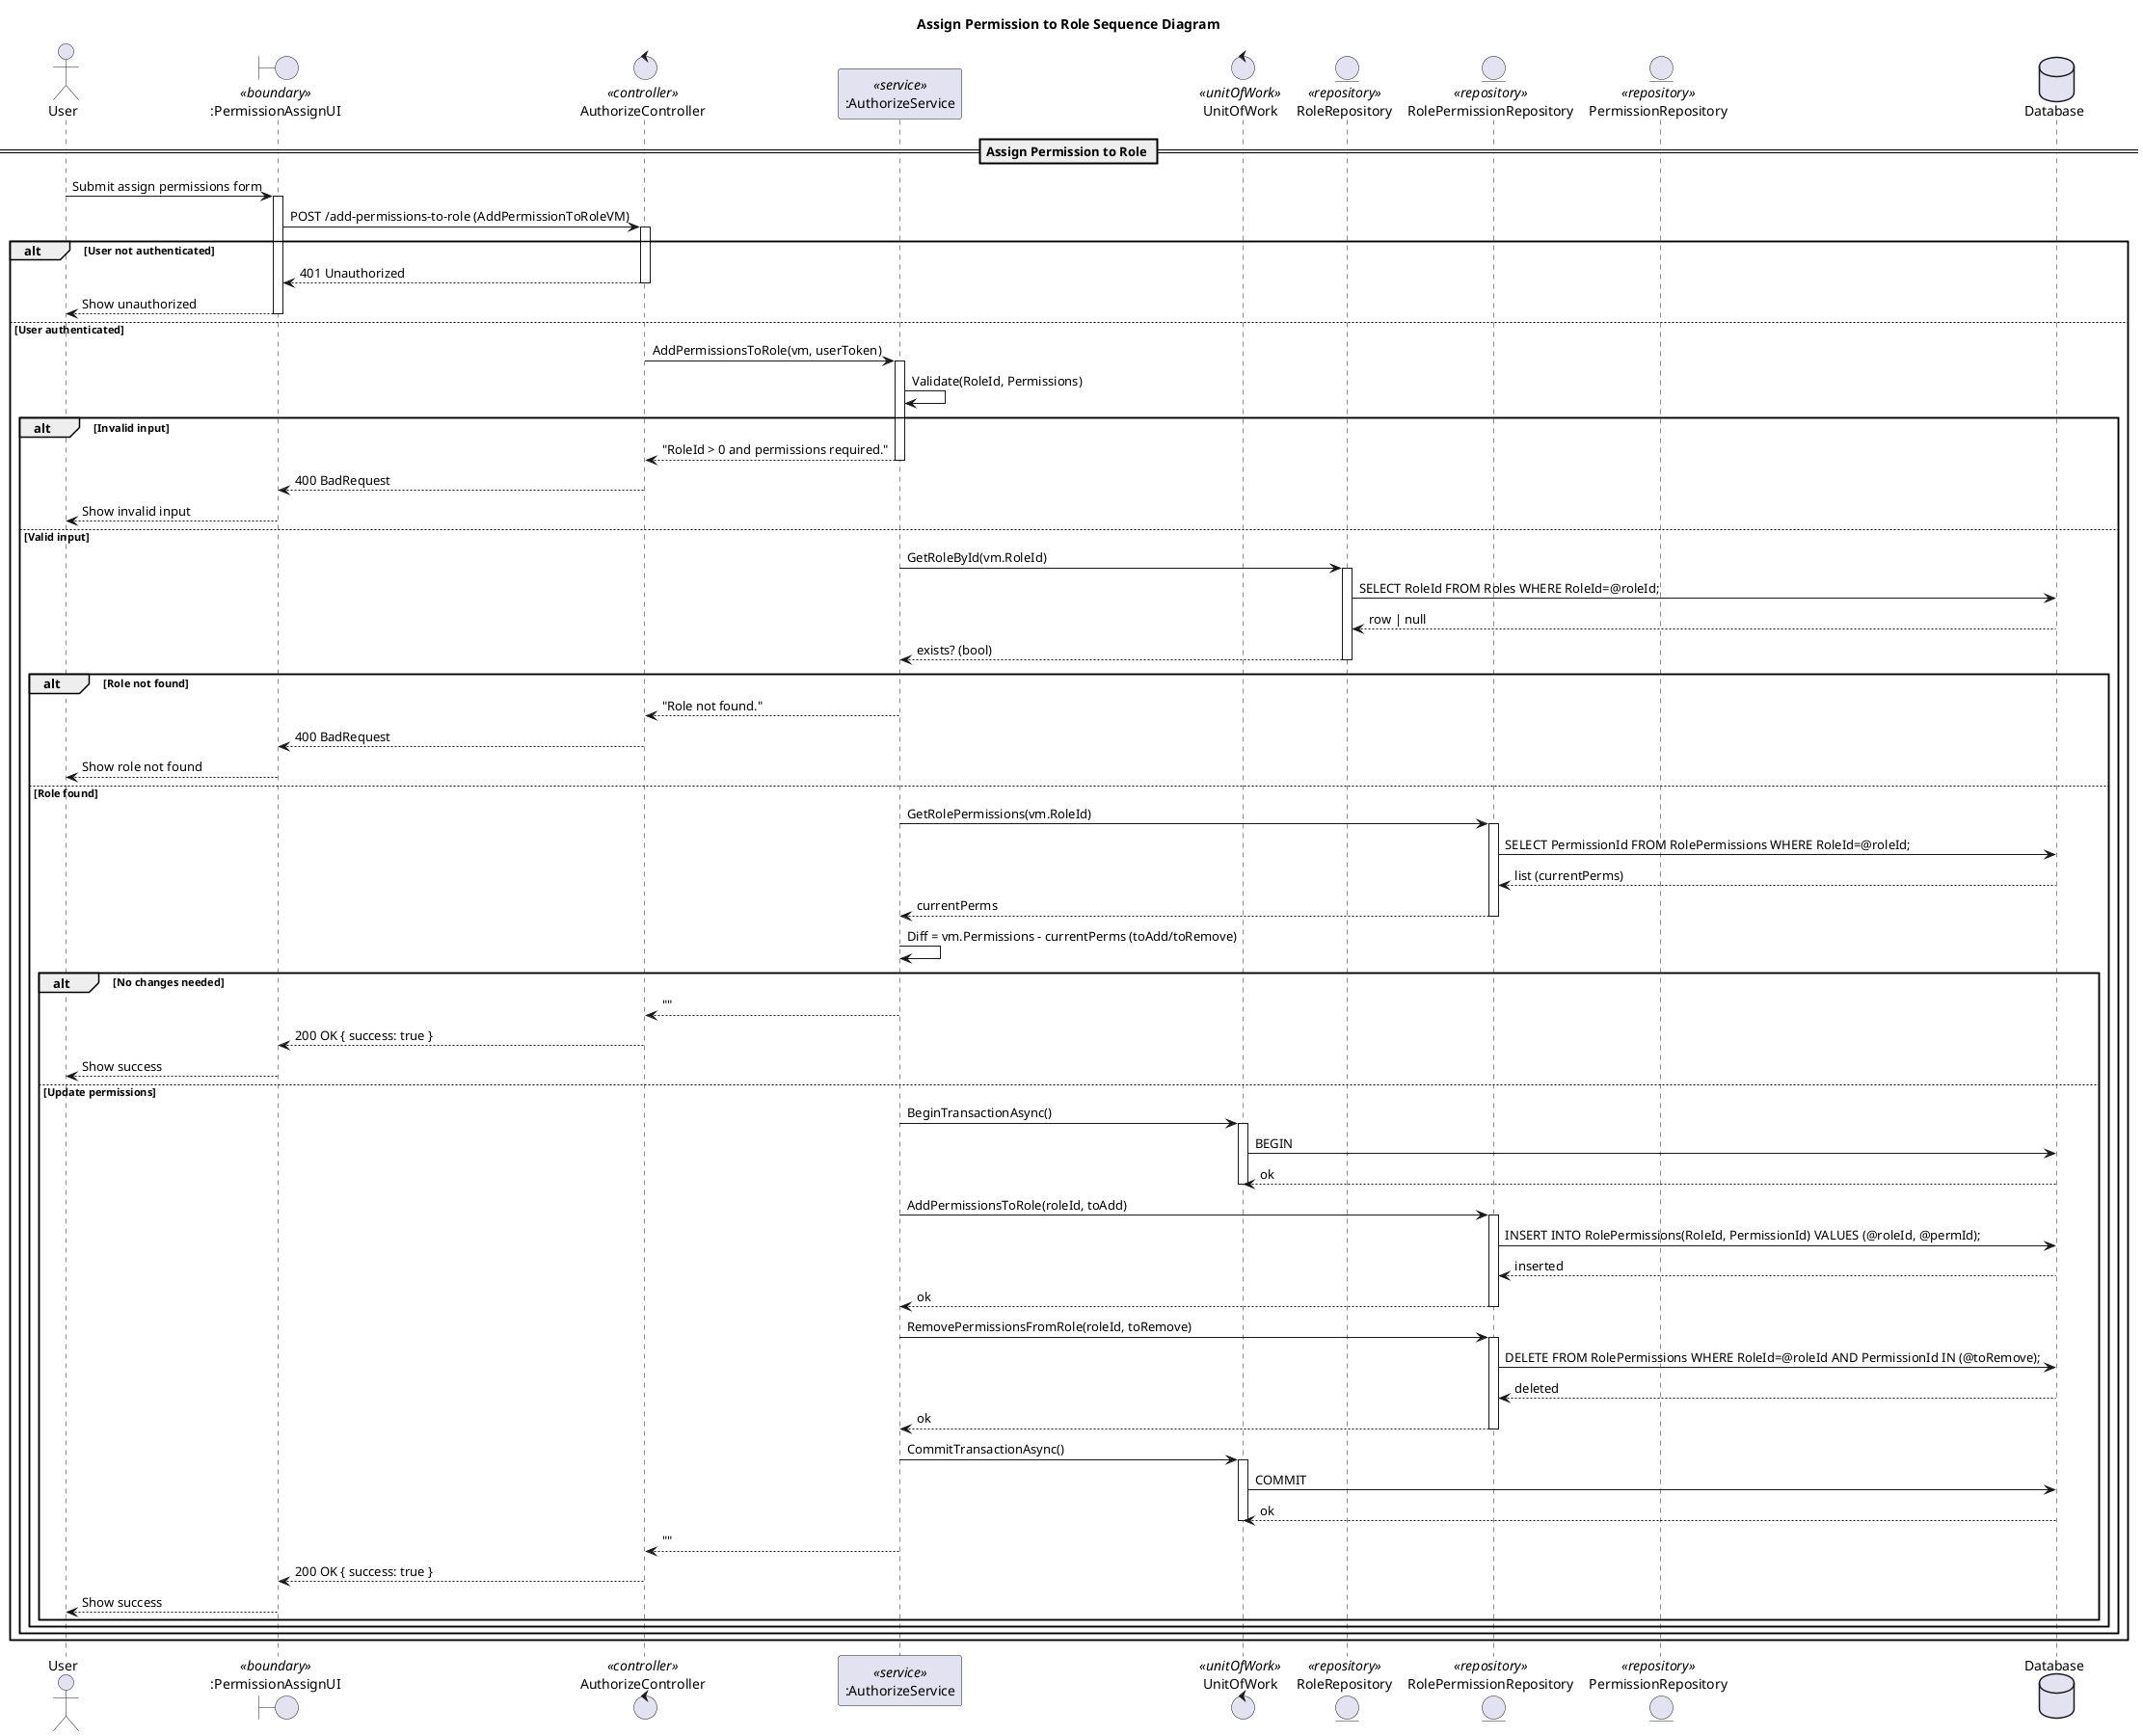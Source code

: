 @startuml
title Assign Permission to Role Sequence Diagram

actor "User" as Client
boundary ":PermissionAssignUI" as UI <<boundary>>
control "AuthorizeController" as Controller <<controller>>
participant ":AuthorizeService" as Service <<service>>
control "UnitOfWork" as UoW <<unitOfWork>>

entity "RoleRepository" as RoleRepo <<repository>>
entity "RolePermissionRepository" as RolePermRepo <<repository>>
entity "PermissionRepository" as PermissionRepo <<repository>>

database "Database" as DB

== Assign Permission to Role ==

Client -> UI: Submit assign permissions form
activate UI
UI -> Controller: POST /add-permissions-to-role (AddPermissionToRoleVM)
activate Controller

alt User not authenticated
  Controller --> UI: 401 Unauthorized
  deactivate Controller
  UI --> Client: Show unauthorized
  deactivate UI
else User authenticated
  Controller -> Service: AddPermissionsToRole(vm, userToken)
  activate Service

  '--- Validate input ---
  Service -> Service: Validate(RoleId, Permissions)
  alt Invalid input
    Service --> Controller: "RoleId > 0 and permissions required."
    deactivate Service
    Controller --> UI: 400 BadRequest
    deactivate Controller
    UI --> Client: Show invalid input
    deactivate UI
  else Valid input
    '--- Ensure role exists ---
    Service -> RoleRepo: GetRoleById(vm.RoleId)
    activate RoleRepo
    RoleRepo -> DB: SELECT RoleId FROM Roles WHERE RoleId=@roleId;
    DB --> RoleRepo: row | null
    RoleRepo --> Service: exists? (bool)
    deactivate RoleRepo

    alt Role not found
      Service --> Controller: "Role not found."
      deactivate Service
      Controller --> UI: 400 BadRequest
      deactivate Controller
      UI --> Client: Show role not found
      deactivate UI
    else Role found
      '--- Load current permissions of the role ---
      Service -> RolePermRepo: GetRolePermissions(vm.RoleId)
      activate RolePermRepo
      RolePermRepo -> DB: SELECT PermissionId FROM RolePermissions WHERE RoleId=@roleId;
      DB --> RolePermRepo: list (currentPerms)
      RolePermRepo --> Service: currentPerms
      deactivate RolePermRepo

      Service -> Service: Diff = vm.Permissions - currentPerms (toAdd/toRemove)

      alt No changes needed
        Service --> Controller: ""
        deactivate Service
        Controller --> UI: 200 OK { success: true }
        deactivate Controller
        UI --> Client: Show success
        deactivate UI
      else Update permissions
        '--- Transaction ---
        Service -> UoW: BeginTransactionAsync()
        activate UoW
        UoW -> DB: BEGIN
        DB --> UoW: ok
        deactivate UoW

        ' Add new permissions
        Service -> RolePermRepo: AddPermissionsToRole(roleId, toAdd)
        activate RolePermRepo
        RolePermRepo -> DB: INSERT INTO RolePermissions(RoleId, PermissionId) VALUES (@roleId, @permId);
        DB --> RolePermRepo: inserted
        RolePermRepo --> Service: ok
        deactivate RolePermRepo

        ' Remove permissions
        Service -> RolePermRepo: RemovePermissionsFromRole(roleId, toRemove)
        activate RolePermRepo
        RolePermRepo -> DB: DELETE FROM RolePermissions WHERE RoleId=@roleId AND PermissionId IN (@toRemove);
        DB --> RolePermRepo: deleted
        RolePermRepo --> Service: ok
        deactivate RolePermRepo

        ' Commit
        Service -> UoW: CommitTransactionAsync()
        activate UoW
        UoW -> DB: COMMIT
        DB --> UoW: ok
        deactivate UoW

        Service --> Controller: ""
        deactivate Service
        Controller --> UI: 200 OK { success: true }
        deactivate Controller
        UI --> Client: Show success
        deactivate UI
      end alt
    end alt
  end alt
end alt
@enduml
